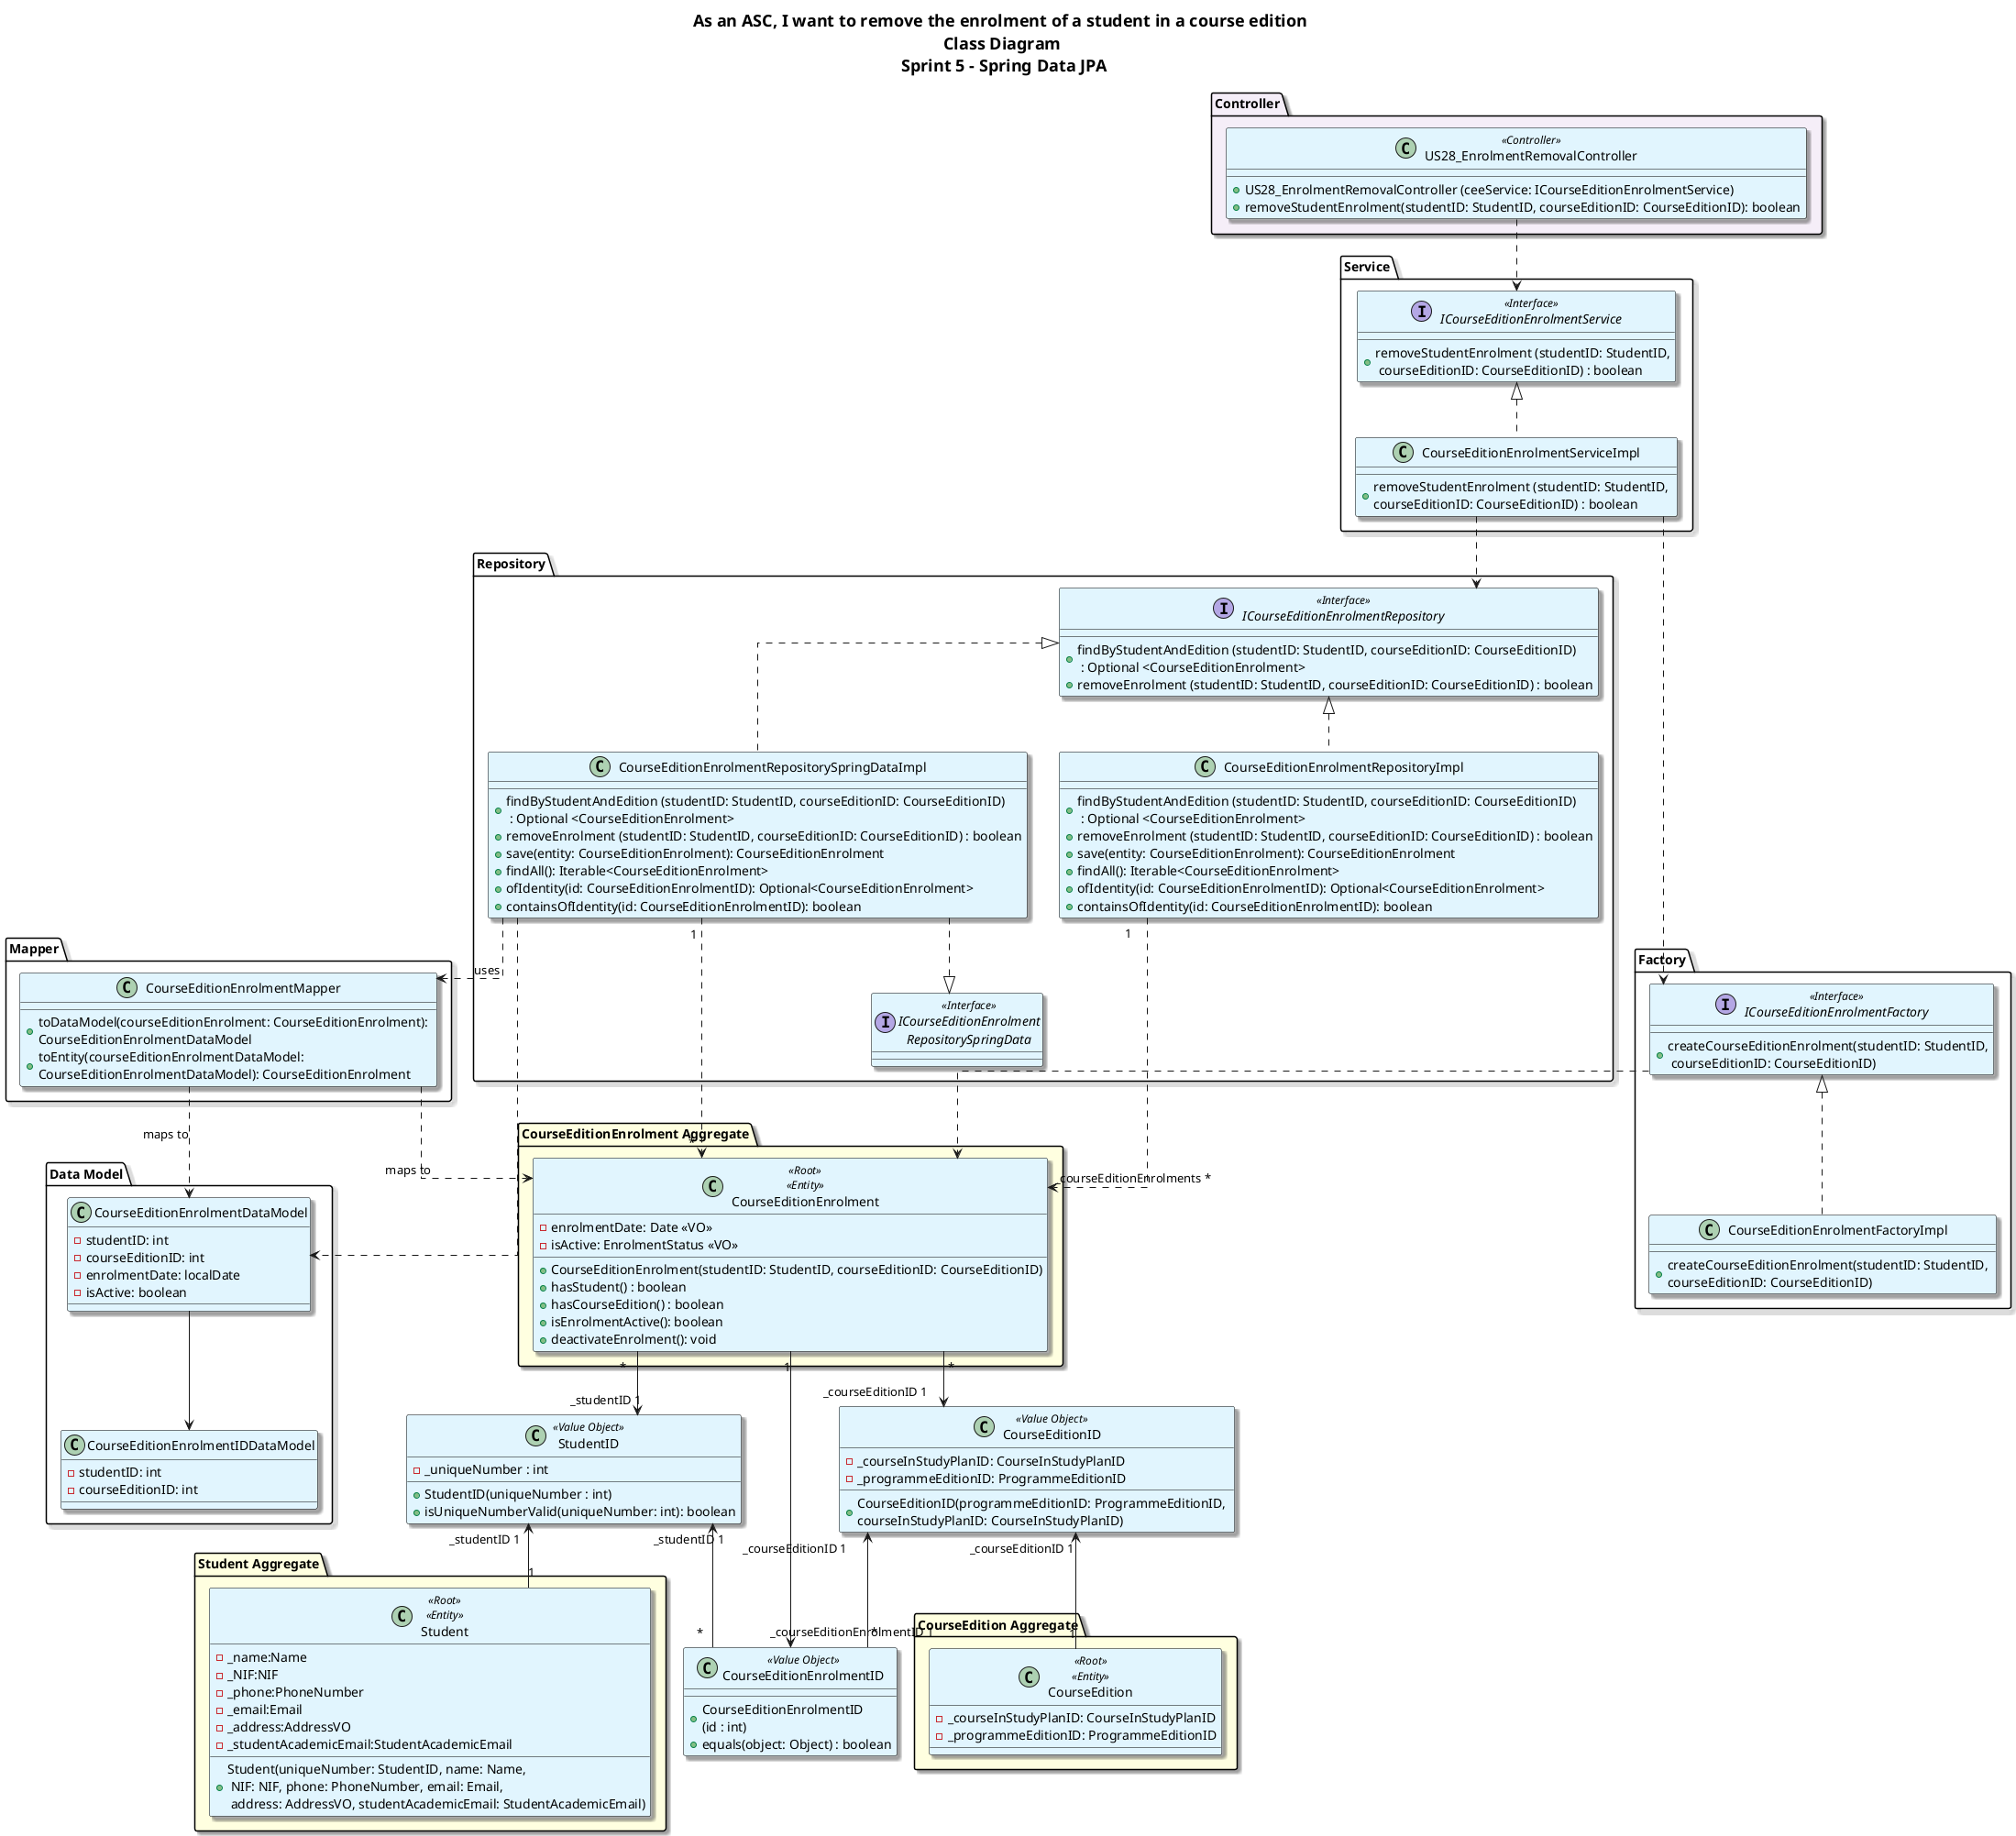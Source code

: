 @startuml
title As an ASC, I want to remove the enrolment of a student in a course edition \n Class Diagram \n Sprint 5 - Spring Data JPA

' ========== SETTINGS ==========
skinparam classBackgroundColor #E1F5FE
skinparam titleFontSize 18
skinparam linetype ortho
skinparam LegendBackgroundColor white
skinparam LegendBorderColor white
skinparam classFontSize 14
skinparam shadowing true
skinparam rectangle {
  RoundCorner 20
}
skinparam classBorderColor Black


' ========== CONTROLLER LAYER ==========
package Controller #F5EEF8{
class US28_EnrolmentRemovalController <<Controller>> {
    +US28_EnrolmentRemovalController (ceeService: ICourseEditionEnrolmentService)
    +removeStudentEnrolment(studentID: StudentID, courseEditionID: CourseEditionID): boolean
}
}


' ========== SERVICE LAYER ==========
package Service {
interface ICourseEditionEnrolmentService <<Interface>> {
    +removeStudentEnrolment (studentID: StudentID,\n courseEditionID: CourseEditionID) : boolean
}

class CourseEditionEnrolmentServiceImpl {
    +removeStudentEnrolment (studentID: StudentID, \ncourseEditionID: CourseEditionID) : boolean
}
}


' ========== REPOSITORY LAYER ==========
package Repository {
interface ICourseEditionEnrolmentRepository <<Interface>> {
    +findByStudentAndEdition (studentID: StudentID, courseEditionID: CourseEditionID)\n : Optional <CourseEditionEnrolment>
    +removeEnrolment (studentID: StudentID, courseEditionID: CourseEditionID) : boolean
}

class CourseEditionEnrolmentRepositoryImpl {
    +findByStudentAndEdition (studentID: StudentID, courseEditionID: CourseEditionID)\n : Optional <CourseEditionEnrolment>
    +removeEnrolment (studentID: StudentID, courseEditionID: CourseEditionID) : boolean
    +save(entity: CourseEditionEnrolment): CourseEditionEnrolment
    +findAll(): Iterable<CourseEditionEnrolment>
    +ofIdentity(id: CourseEditionEnrolmentID): Optional<CourseEditionEnrolment>
    +containsOfIdentity(id: CourseEditionEnrolmentID): boolean
}

class CourseEditionEnrolmentRepositorySpringDataImpl{
    +findByStudentAndEdition (studentID: StudentID, courseEditionID: CourseEditionID)\n : Optional <CourseEditionEnrolment>
    +removeEnrolment (studentID: StudentID, courseEditionID: CourseEditionID) : boolean
    +save(entity: CourseEditionEnrolment): CourseEditionEnrolment
    +findAll(): Iterable<CourseEditionEnrolment>
    +ofIdentity(id: CourseEditionEnrolmentID): Optional<CourseEditionEnrolment>
    +containsOfIdentity(id: CourseEditionEnrolmentID): boolean
}

interface ICourseEditionEnrolment\nRepositorySpringData <<Interface>> {
}
}


' ========== FACTORY LAYER ==========
package Factory {
interface ICourseEditionEnrolmentFactory <<Interface>> {
    +createCourseEditionEnrolment(studentID: StudentID,\n courseEditionID: CourseEditionID)
}

class CourseEditionEnrolmentFactoryImpl {
    +createCourseEditionEnrolment(studentID: StudentID, \ncourseEditionID: CourseEditionID)
}
}


' ========== MAPPING LAYER ==========
package Mapper {
class CourseEditionEnrolmentMapper {
    +toDataModel(courseEditionEnrolment: CourseEditionEnrolment): \nCourseEditionEnrolmentDataModel
    +toEntity(courseEditionEnrolmentDataModel: \nCourseEditionEnrolmentDataModel): CourseEditionEnrolment
}
}


' ========== DATA MODEL ==========
package "Data Model" {
class CourseEditionEnrolmentDataModel {
    -studentID: int
    -courseEditionID: int
    -enrolmentDate: localDate
    -isActive: boolean
}

class CourseEditionEnrolmentIDDataModel {
    - studentID: int
    - courseEditionID: int
}
}


' ========== DOMAIN: COURSE ENROLMENT AGGREGATE ==========
package "CourseEditionEnrolment Aggregate" #LightYellow{
class CourseEditionEnrolment <<Root>> <<Entity>>{
    -enrolmentDate: Date <<VO>>
    -isActive: EnrolmentStatus <<VO>>
    +CourseEditionEnrolment(studentID: StudentID, courseEditionID: CourseEditionID)
    +hasStudent() : boolean
    +hasCourseEdition() : boolean
    +isEnrolmentActive(): boolean
    +deactivateEnrolment(): void
}
}

class CourseEditionEnrolmentID <<Value Object>> {
    + CourseEditionEnrolmentID\n(id : int)
    + equals(object: Object) : boolean
}


' ========== DOMAIN: STUDENT AGGREGATE ==========
package "Student Aggregate" #LightYellow{
class Student <<Root>> <<Entity>>{
    -_name:Name
    -_NIF:NIF
    -_phone:PhoneNumber
    -_email:Email
    -_address:AddressVO
    -_studentAcademicEmail:StudentAcademicEmail
    + Student(uniqueNumber: StudentID, name: Name, \n NIF: NIF, phone: PhoneNumber, email: Email, \n address: AddressVO, studentAcademicEmail: StudentAcademicEmail)
}
}

class StudentID <<Value Object>> {
    -_uniqueNumber : int
    + StudentID(uniqueNumber : int)
    + isUniqueNumberValid(uniqueNumber: int): boolean
}


' ========== DOMAIN: COURSE EDITION AGGREGATE ==========
package "CourseEdition Aggregate" #LightYellow{
class CourseEdition <<Root>> <<Entity>>{
    -_courseInStudyPlanID: CourseInStudyPlanID
    -_programmeEditionID: ProgrammeEditionID
}
}

class CourseEditionID <<Value Object>> {
    -_courseInStudyPlanID: CourseInStudyPlanID
    -_programmeEditionID: ProgrammeEditionID
    + CourseEditionID(programmeEditionID: ProgrammeEditionID, \ncourseInStudyPlanID: CourseInStudyPlanID)
}


' ========== RELATIONSHIPS ==========
US28_EnrolmentRemovalController ..> ICourseEditionEnrolmentService
ICourseEditionEnrolmentService <|.. CourseEditionEnrolmentServiceImpl
CourseEditionEnrolmentServiceImpl ..> ICourseEditionEnrolmentRepository
CourseEditionEnrolmentServiceImpl ..> ICourseEditionEnrolmentFactory

ICourseEditionEnrolmentRepository <|.. CourseEditionEnrolmentRepositoryImpl
ICourseEditionEnrolmentRepository <|.. CourseEditionEnrolmentRepositorySpringDataImpl
CourseEditionEnrolmentRepositorySpringDataImpl ..> CourseEditionEnrolmentDataModel
CourseEditionEnrolmentRepositorySpringDataImpl "1" ..> "*" CourseEditionEnrolment
CourseEditionEnrolmentRepositorySpringDataImpl ..> CourseEditionEnrolmentMapper : uses
CourseEditionEnrolmentMapper ..> CourseEditionEnrolment : maps to
CourseEditionEnrolmentMapper ..> CourseEditionEnrolmentDataModel : maps to
CourseEditionEnrolmentDataModel --> CourseEditionEnrolmentIDDataModel
CourseEditionEnrolmentRepositorySpringDataImpl ..|> ICourseEditionEnrolment\nRepositorySpringData

CourseEditionEnrolment "*" --> "_studentID 1" StudentID
CourseEditionEnrolment "*" --> "_courseEditionID 1" CourseEditionID
StudentID "_studentID 1" <-- "1" Student
CourseEditionID "_courseEditionID 1" <-- "1" CourseEdition
CourseEditionEnrolmentID "_courseEditionEnrolmentID 1" <-- "1" CourseEditionEnrolment
StudentID "_studentID 1" <-- "*" CourseEditionEnrolmentID
CourseEditionID "_courseEditionID 1" <-- "*" CourseEditionEnrolmentID
CourseEditionEnrolmentRepositoryImpl "1"..> "_courseEditionEnrolments *" CourseEditionEnrolment

ICourseEditionEnrolmentFactory <|.. CourseEditionEnrolmentFactoryImpl
ICourseEditionEnrolmentFactory ..> CourseEditionEnrolment

@enduml
